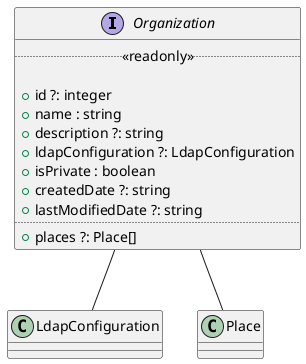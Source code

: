@startuml Organization Diagram
interface Organization {
  ..<<readonly>>..

  + id ?: integer
  + name : string
  + description ?: string
  + ldapConfiguration ?: LdapConfiguration
  + isPrivate : boolean
  + createdDate ?: string
  + lastModifiedDate ?: string
  ....
  + places ?: Place[]
}

Organization -- LdapConfiguration
Organization -- Place
@enduml
